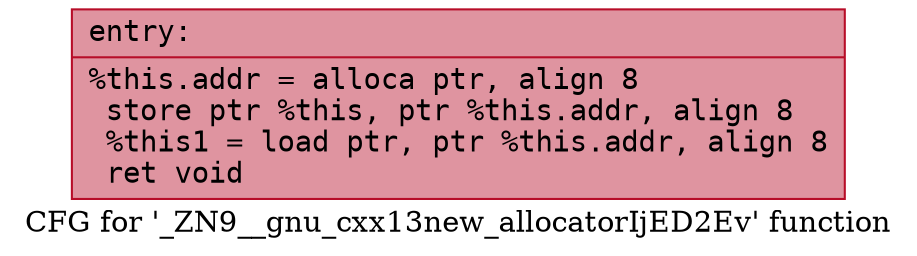 digraph "CFG for '_ZN9__gnu_cxx13new_allocatorIjED2Ev' function" {
	label="CFG for '_ZN9__gnu_cxx13new_allocatorIjED2Ev' function";

	Node0x556bfec67020 [shape=record,color="#b70d28ff", style=filled, fillcolor="#b70d2870" fontname="Courier",label="{entry:\l|  %this.addr = alloca ptr, align 8\l  store ptr %this, ptr %this.addr, align 8\l  %this1 = load ptr, ptr %this.addr, align 8\l  ret void\l}"];
}
